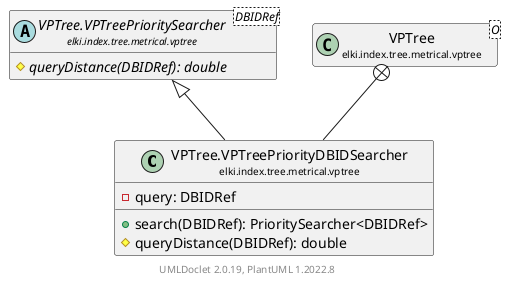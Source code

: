 @startuml
    remove .*\.(Instance|Par|Parameterizer|Factory)$
    set namespaceSeparator none
    hide empty fields
    hide empty methods

    class "<size:14>VPTree.VPTreePriorityDBIDSearcher\n<size:10>elki.index.tree.metrical.vptree" as elki.index.tree.metrical.vptree.VPTree.VPTreePriorityDBIDSearcher [[VPTree.VPTreePriorityDBIDSearcher.html]] {
        -query: DBIDRef
        +search(DBIDRef): PrioritySearcher<DBIDRef>
        #queryDistance(DBIDRef): double
    }

    abstract class "<size:14>VPTree.VPTreePrioritySearcher\n<size:10>elki.index.tree.metrical.vptree" as elki.index.tree.metrical.vptree.VPTree.VPTreePrioritySearcher<DBIDRef> [[VPTree.VPTreePrioritySearcher.html]] {
        {abstract} #queryDistance(DBIDRef): double
    }
    class "<size:14>VPTree\n<size:10>elki.index.tree.metrical.vptree" as elki.index.tree.metrical.vptree.VPTree<O> [[VPTree.html]]

    elki.index.tree.metrical.vptree.VPTree.VPTreePrioritySearcher <|-- elki.index.tree.metrical.vptree.VPTree.VPTreePriorityDBIDSearcher
    elki.index.tree.metrical.vptree.VPTree +-- elki.index.tree.metrical.vptree.VPTree.VPTreePriorityDBIDSearcher

    center footer UMLDoclet 2.0.19, PlantUML 1.2022.8
@enduml
